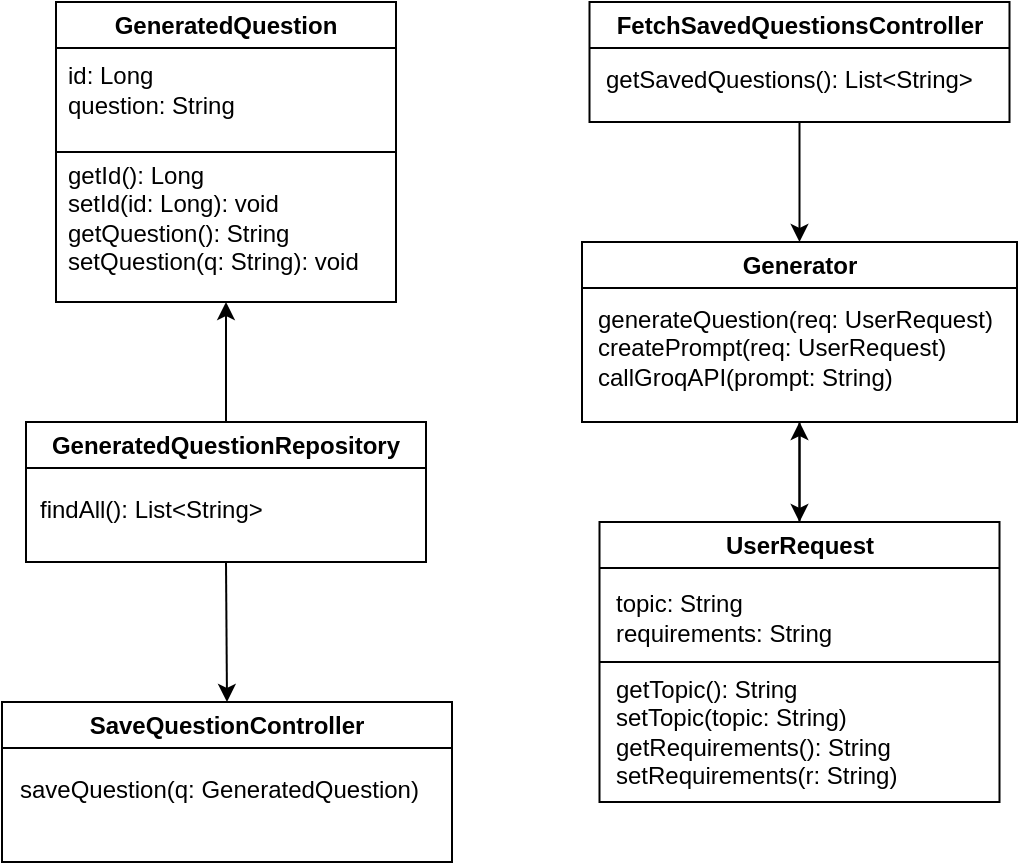 <mxfile>
    <diagram id="Fb5xhvsMDCSVtyqbCXve" name="Page-1">
        <mxGraphModel dx="1128" dy="747" grid="1" gridSize="10" guides="1" tooltips="1" connect="1" arrows="1" fold="1" page="1" pageScale="1" pageWidth="850" pageHeight="1100" math="0" shadow="0">
            <root>
                <mxCell id="0"/>
                <mxCell id="1" parent="0"/>
                <mxCell id="4" value="GeneratedQuestion" style="swimlane;whiteSpace=wrap;html=1;" vertex="1" parent="1">
                    <mxGeometry x="197" y="60" width="170" height="150" as="geometry"/>
                </mxCell>
                <mxCell id="7" value="id: Long&lt;br&gt;question: String" style="text;html=1;align=left;verticalAlign=middle;resizable=0;points=[];autosize=1;strokeColor=none;fillColor=none;" vertex="1" parent="4">
                    <mxGeometry x="4" y="24" width="110" height="40" as="geometry"/>
                </mxCell>
                <mxCell id="11" value="getId(): Long&lt;br&gt;setId(id: Long): void&lt;br&gt;getQuestion(): String&lt;br&gt;setQuestion(q: String): void" style="text;html=1;align=left;verticalAlign=middle;resizable=0;points=[];autosize=1;strokeColor=none;fillColor=none;" vertex="1" parent="4">
                    <mxGeometry x="4" y="73" width="170" height="70" as="geometry"/>
                </mxCell>
                <mxCell id="10" value="" style="endArrow=none;html=1;exitX=0;exitY=0.5;exitDx=0;exitDy=0;entryX=1;entryY=0.5;entryDx=0;entryDy=0;" edge="1" parent="1" source="4" target="4">
                    <mxGeometry width="50" height="50" relative="1" as="geometry">
                        <mxPoint x="320" y="270" as="sourcePoint"/>
                        <mxPoint x="370" y="220" as="targetPoint"/>
                    </mxGeometry>
                </mxCell>
                <mxCell id="18" style="edgeStyle=none;html=1;exitX=0.5;exitY=0;exitDx=0;exitDy=0;entryX=0.5;entryY=1;entryDx=0;entryDy=0;" edge="1" parent="1" source="14" target="4">
                    <mxGeometry relative="1" as="geometry"/>
                </mxCell>
                <mxCell id="21" style="edgeStyle=none;html=1;exitX=0.5;exitY=1;exitDx=0;exitDy=0;entryX=0.5;entryY=0;entryDx=0;entryDy=0;" edge="1" parent="1" source="14" target="19">
                    <mxGeometry relative="1" as="geometry"/>
                </mxCell>
                <mxCell id="14" value="GeneratedQuestionRepository" style="swimlane;whiteSpace=wrap;html=1;align=center;" vertex="1" parent="1">
                    <mxGeometry x="182" y="270" width="200" height="70" as="geometry"/>
                </mxCell>
                <mxCell id="17" value="findAll(): List&amp;lt;String&amp;gt;" style="text;html=1;align=left;verticalAlign=middle;resizable=0;points=[];autosize=1;strokeColor=none;fillColor=none;" vertex="1" parent="14">
                    <mxGeometry x="5" y="29" width="130" height="30" as="geometry"/>
                </mxCell>
                <mxCell id="19" value="SaveQuestionController" style="swimlane;whiteSpace=wrap;html=1;" vertex="1" parent="1">
                    <mxGeometry x="170" y="410" width="225" height="80" as="geometry"/>
                </mxCell>
                <mxCell id="20" value="saveQuestion(q: GeneratedQuestion)" style="text;html=1;align=left;verticalAlign=middle;resizable=0;points=[];autosize=1;strokeColor=none;fillColor=none;" vertex="1" parent="19">
                    <mxGeometry x="7" y="29" width="220" height="30" as="geometry"/>
                </mxCell>
                <mxCell id="26" style="edgeStyle=none;html=1;exitX=0.5;exitY=1;exitDx=0;exitDy=0;entryX=0.5;entryY=0;entryDx=0;entryDy=0;" edge="1" parent="1" source="22" target="24">
                    <mxGeometry relative="1" as="geometry"/>
                </mxCell>
                <mxCell id="22" value="FetchSavedQuestionsController" style="swimlane;whiteSpace=wrap;html=1;" vertex="1" parent="1">
                    <mxGeometry x="463.75" y="60" width="210" height="60" as="geometry"/>
                </mxCell>
                <mxCell id="23" value="getSavedQuestions(): List&amp;lt;String&amp;gt;" style="text;html=1;align=left;verticalAlign=middle;resizable=0;points=[];autosize=1;strokeColor=none;fillColor=none;" vertex="1" parent="22">
                    <mxGeometry x="6" y="24" width="210" height="30" as="geometry"/>
                </mxCell>
                <mxCell id="33" style="edgeStyle=none;html=1;exitX=0.5;exitY=1;exitDx=0;exitDy=0;entryX=0.5;entryY=0;entryDx=0;entryDy=0;" edge="1" parent="1" source="24" target="27">
                    <mxGeometry relative="1" as="geometry"/>
                </mxCell>
                <mxCell id="24" value="Generator" style="swimlane;whiteSpace=wrap;html=1;" vertex="1" parent="1">
                    <mxGeometry x="460" y="180" width="217.5" height="90" as="geometry"/>
                </mxCell>
                <mxCell id="25" value="generateQuestion(req: UserRequest)&lt;br&gt;createPrompt(req: UserRequest)&lt;br&gt;callGroqAPI(prompt: String)" style="text;html=1;align=left;verticalAlign=middle;resizable=0;points=[];autosize=1;strokeColor=none;fillColor=none;" vertex="1" parent="24">
                    <mxGeometry x="6" y="23" width="220" height="60" as="geometry"/>
                </mxCell>
                <mxCell id="32" style="edgeStyle=none;html=1;exitX=0.5;exitY=0;exitDx=0;exitDy=0;entryX=0.5;entryY=1;entryDx=0;entryDy=0;" edge="1" parent="1" source="27" target="24">
                    <mxGeometry relative="1" as="geometry"/>
                </mxCell>
                <mxCell id="27" value="UserRequest    " style="swimlane;whiteSpace=wrap;html=1;" vertex="1" parent="1">
                    <mxGeometry x="468.75" y="320" width="200" height="140" as="geometry"/>
                </mxCell>
                <mxCell id="28" value="topic: String &lt;br&gt;requirements: String" style="text;html=1;align=left;verticalAlign=middle;resizable=0;points=[];autosize=1;strokeColor=none;fillColor=none;" vertex="1" parent="27">
                    <mxGeometry x="6" y="28" width="130" height="40" as="geometry"/>
                </mxCell>
                <mxCell id="31" value="getTopic(): String&lt;br&gt;setTopic(topic: String)&lt;br&gt;getRequirements(): String&lt;br&gt;setRequirements(r: String)" style="text;html=1;align=left;verticalAlign=middle;resizable=0;points=[];autosize=1;strokeColor=none;fillColor=none;" vertex="1" parent="27">
                    <mxGeometry x="6" y="70" width="160" height="70" as="geometry"/>
                </mxCell>
                <mxCell id="30" value="" style="endArrow=none;html=1;exitX=0;exitY=0.5;exitDx=0;exitDy=0;entryX=1;entryY=0.5;entryDx=0;entryDy=0;" edge="1" parent="1" source="27" target="27">
                    <mxGeometry width="50" height="50" relative="1" as="geometry">
                        <mxPoint x="490" y="320" as="sourcePoint"/>
                        <mxPoint x="540" y="270" as="targetPoint"/>
                    </mxGeometry>
                </mxCell>
            </root>
        </mxGraphModel>
    </diagram>
</mxfile>